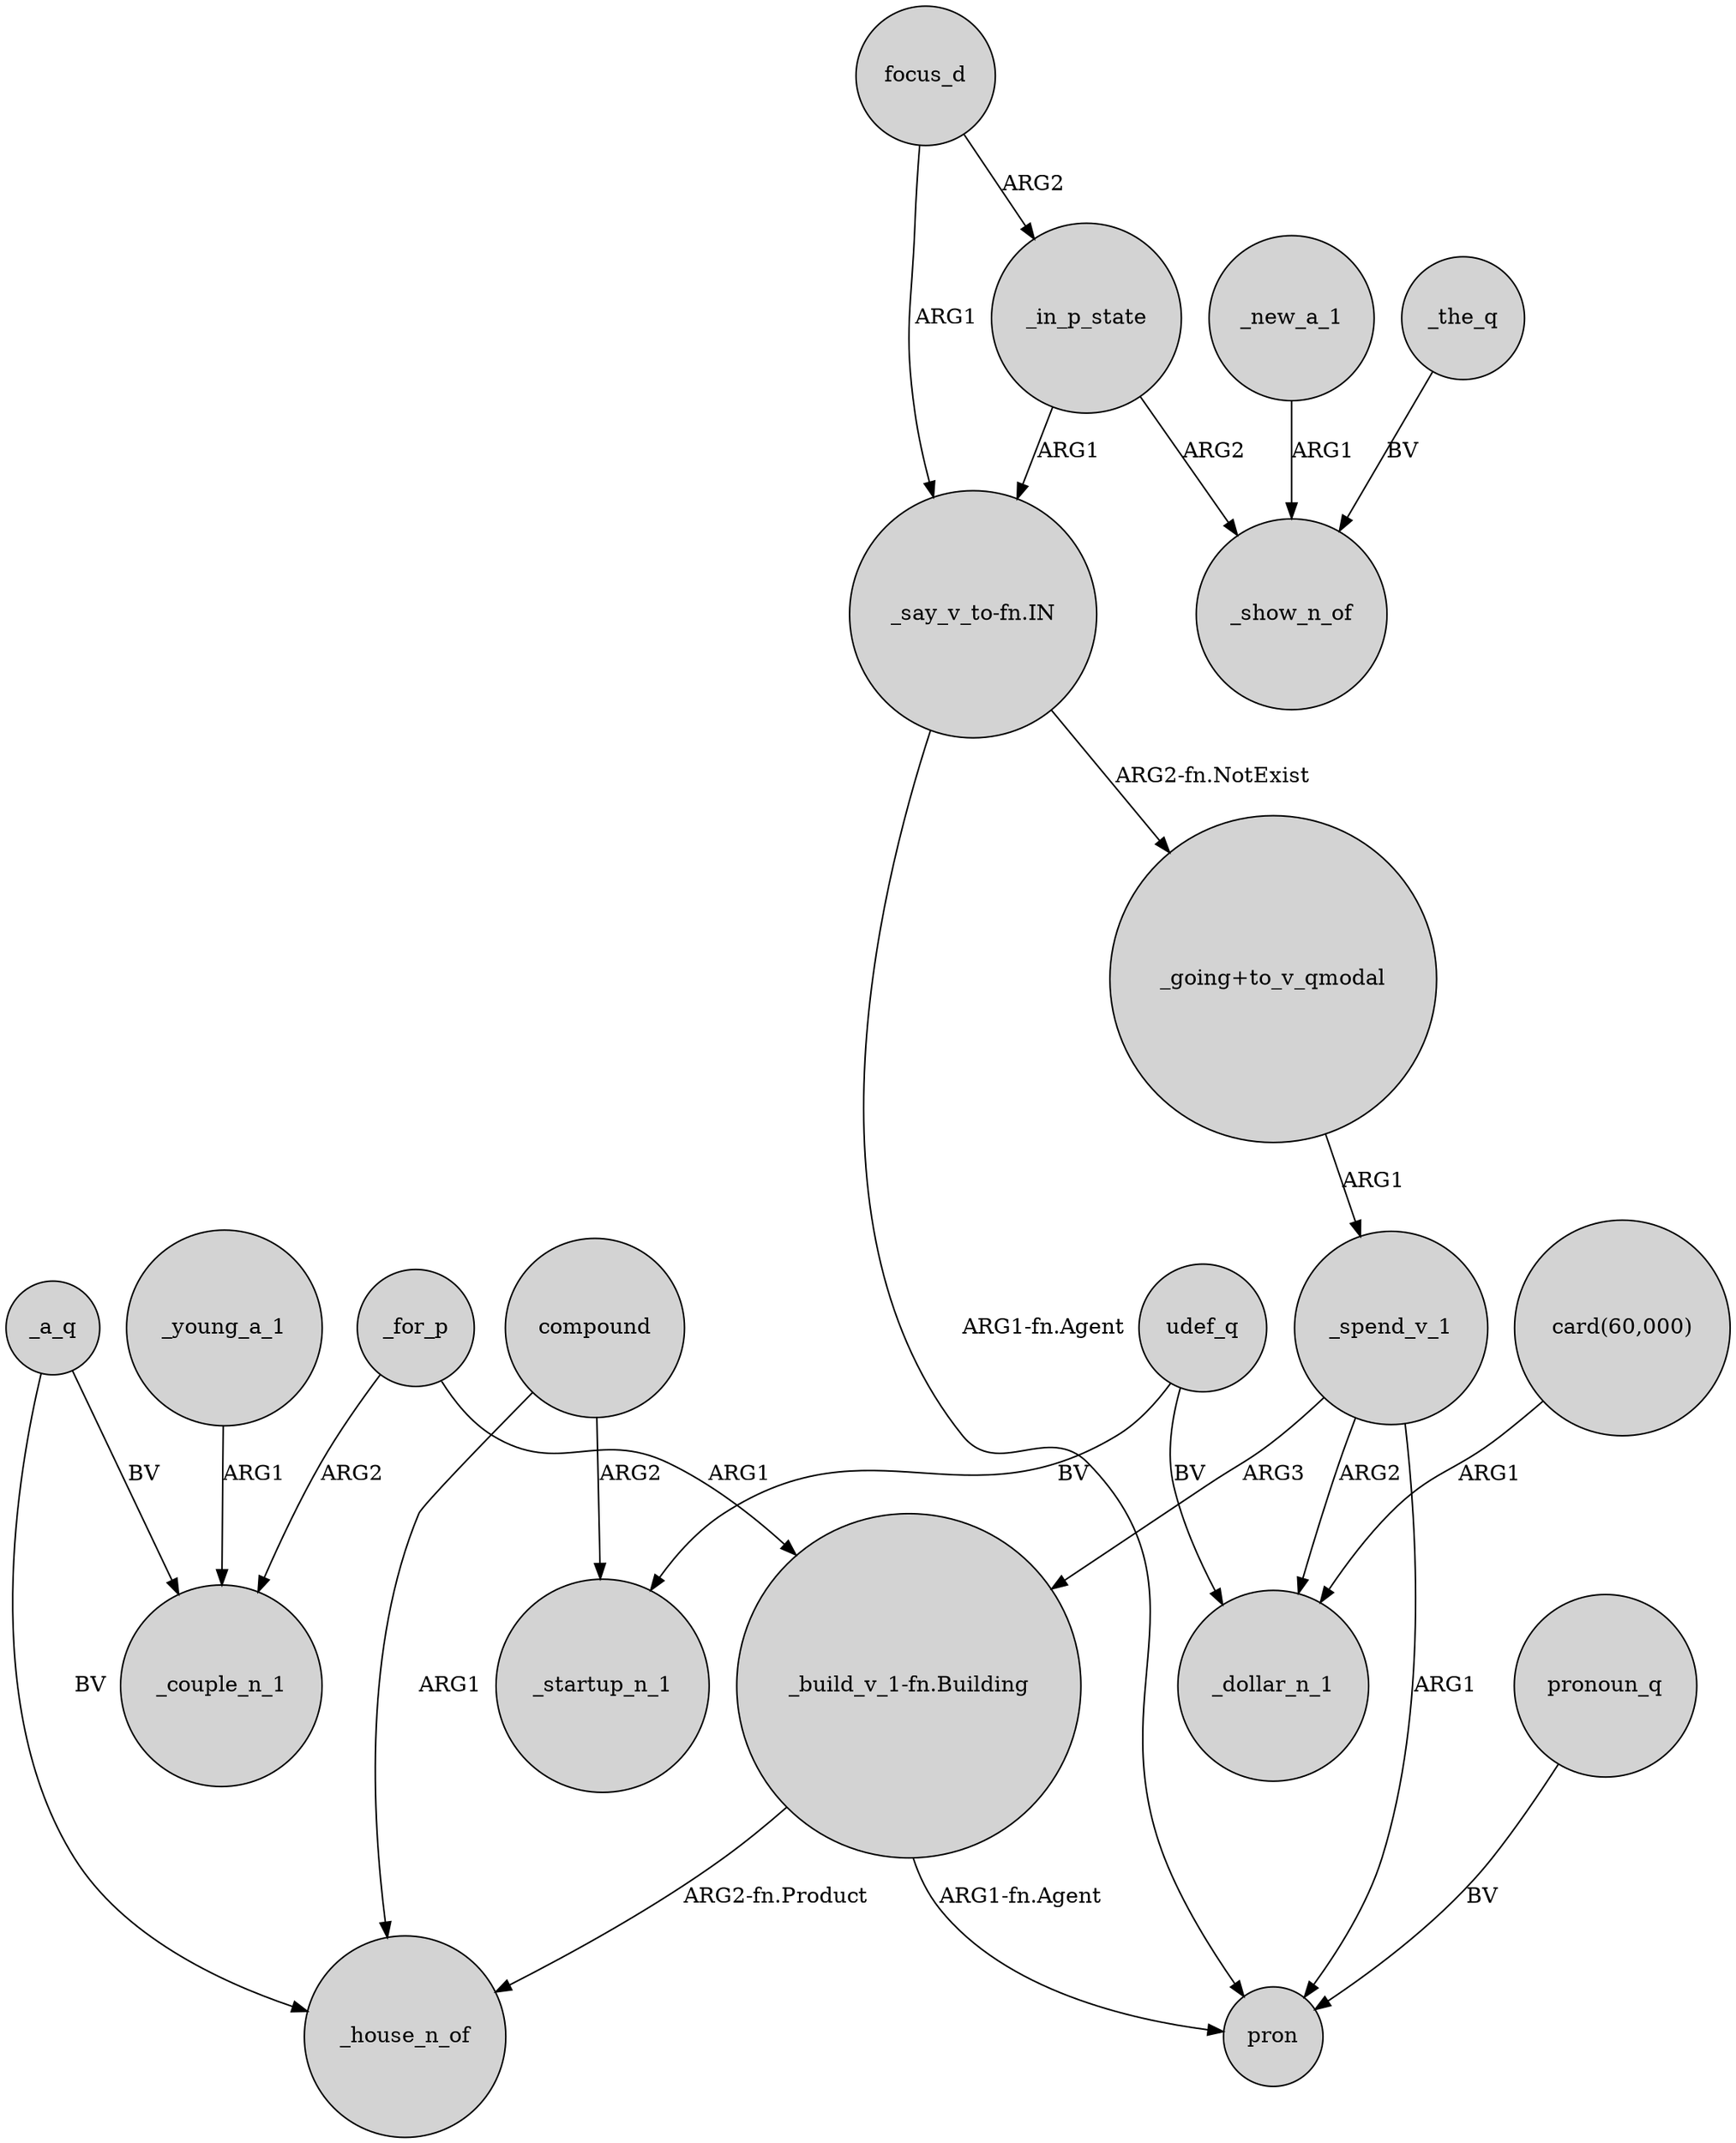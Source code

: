 digraph {
	node [shape=circle style=filled]
	_spend_v_1 -> "_build_v_1-fn.Building" [label=ARG3]
	"_build_v_1-fn.Building" -> _house_n_of [label="ARG2-fn.Product"]
	_spend_v_1 -> pron [label=ARG1]
	_new_a_1 -> _show_n_of [label=ARG1]
	focus_d -> _in_p_state [label=ARG2]
	_a_q -> _couple_n_1 [label=BV]
	_young_a_1 -> _couple_n_1 [label=ARG1]
	"_going+to_v_qmodal" -> _spend_v_1 [label=ARG1]
	_spend_v_1 -> _dollar_n_1 [label=ARG2]
	pronoun_q -> pron [label=BV]
	_a_q -> _house_n_of [label=BV]
	_for_p -> _couple_n_1 [label=ARG2]
	compound -> _house_n_of [label=ARG1]
	compound -> _startup_n_1 [label=ARG2]
	_in_p_state -> _show_n_of [label=ARG2]
	"_say_v_to-fn.IN" -> pron [label="ARG1-fn.Agent"]
	"card(60,000)" -> _dollar_n_1 [label=ARG1]
	udef_q -> _startup_n_1 [label=BV]
	_for_p -> "_build_v_1-fn.Building" [label=ARG1]
	"_say_v_to-fn.IN" -> "_going+to_v_qmodal" [label="ARG2-fn.NotExist"]
	"_build_v_1-fn.Building" -> pron [label="ARG1-fn.Agent"]
	_in_p_state -> "_say_v_to-fn.IN" [label=ARG1]
	udef_q -> _dollar_n_1 [label=BV]
	focus_d -> "_say_v_to-fn.IN" [label=ARG1]
	_the_q -> _show_n_of [label=BV]
}
